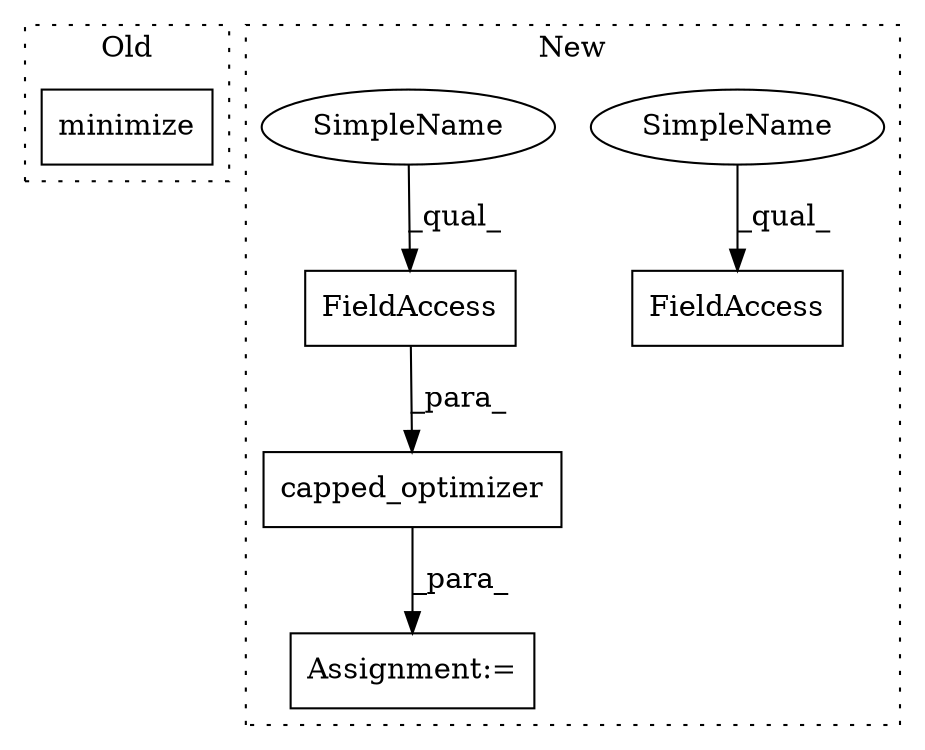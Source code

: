 digraph G {
subgraph cluster0 {
1 [label="minimize" a="32" s="1188,1210" l="9,1" shape="box"];
label = "Old";
style="dotted";
}
subgraph cluster1 {
2 [label="capped_optimizer" a="32" s="1146,1213" l="17,1" shape="box"];
3 [label="FieldAccess" a="22" s="1175" l="24" shape="box"];
4 [label="FieldAccess" a="22" s="1537" l="24" shape="box"];
5 [label="Assignment:=" a="7" s="1145" l="1" shape="box"];
6 [label="SimpleName" a="42" s="1537" l="6" shape="ellipse"];
7 [label="SimpleName" a="42" s="1175" l="6" shape="ellipse"];
label = "New";
style="dotted";
}
2 -> 5 [label="_para_"];
3 -> 2 [label="_para_"];
6 -> 4 [label="_qual_"];
7 -> 3 [label="_qual_"];
}